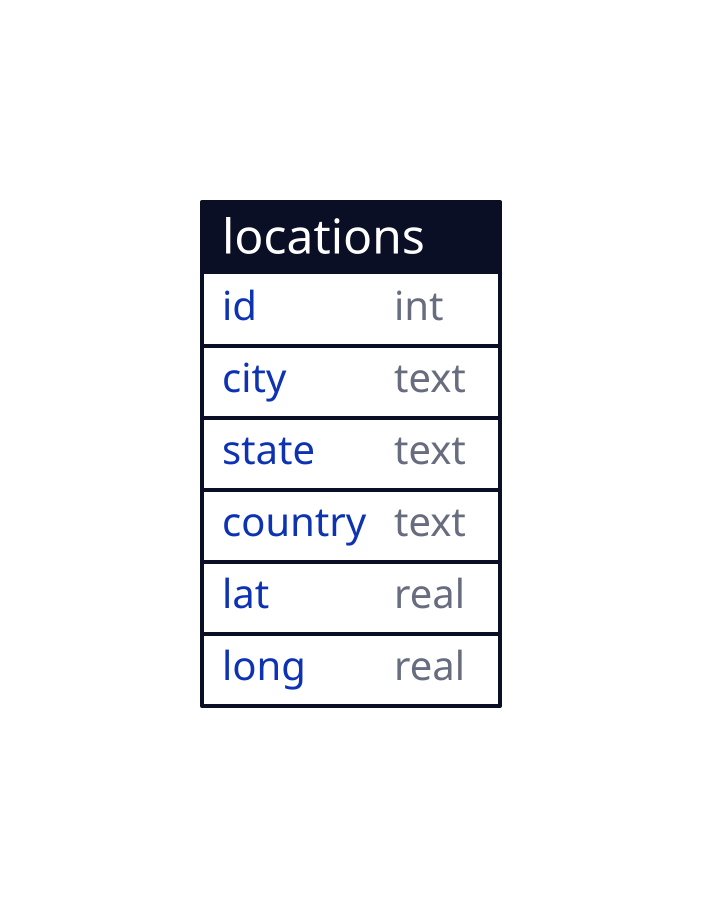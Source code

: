 locations: {
    shape: sql_table
    id: int
    city: text
    state: text
    country: text
    lat: real
    long: real
}
